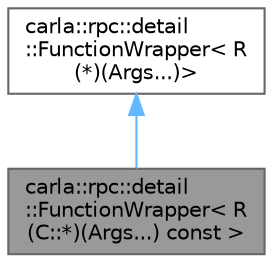 digraph "carla::rpc::detail::FunctionWrapper&lt; R(C::*)(Args...) const &gt;"
{
 // INTERACTIVE_SVG=YES
 // LATEX_PDF_SIZE
  bgcolor="transparent";
  edge [fontname=Helvetica,fontsize=10,labelfontname=Helvetica,labelfontsize=10];
  node [fontname=Helvetica,fontsize=10,shape=box,height=0.2,width=0.4];
  Node1 [id="Node000001",label="carla::rpc::detail\l::FunctionWrapper\< R\l(C::*)(Args...) const \>",height=0.2,width=0.4,color="gray40", fillcolor="grey60", style="filled", fontcolor="black",tooltip=" "];
  Node2 -> Node1 [id="edge1_Node000001_Node000002",dir="back",color="steelblue1",style="solid",tooltip=" "];
  Node2 [id="Node000002",label="carla::rpc::detail\l::FunctionWrapper\< R\l(*)(Args...)\>",height=0.2,width=0.4,color="gray40", fillcolor="white", style="filled",URL="$df/d22/structcarla_1_1rpc_1_1detail_1_1FunctionWrapper_3_01R_07_5_08_07Args_8_8_8_08_4.html",tooltip=" "];
}
